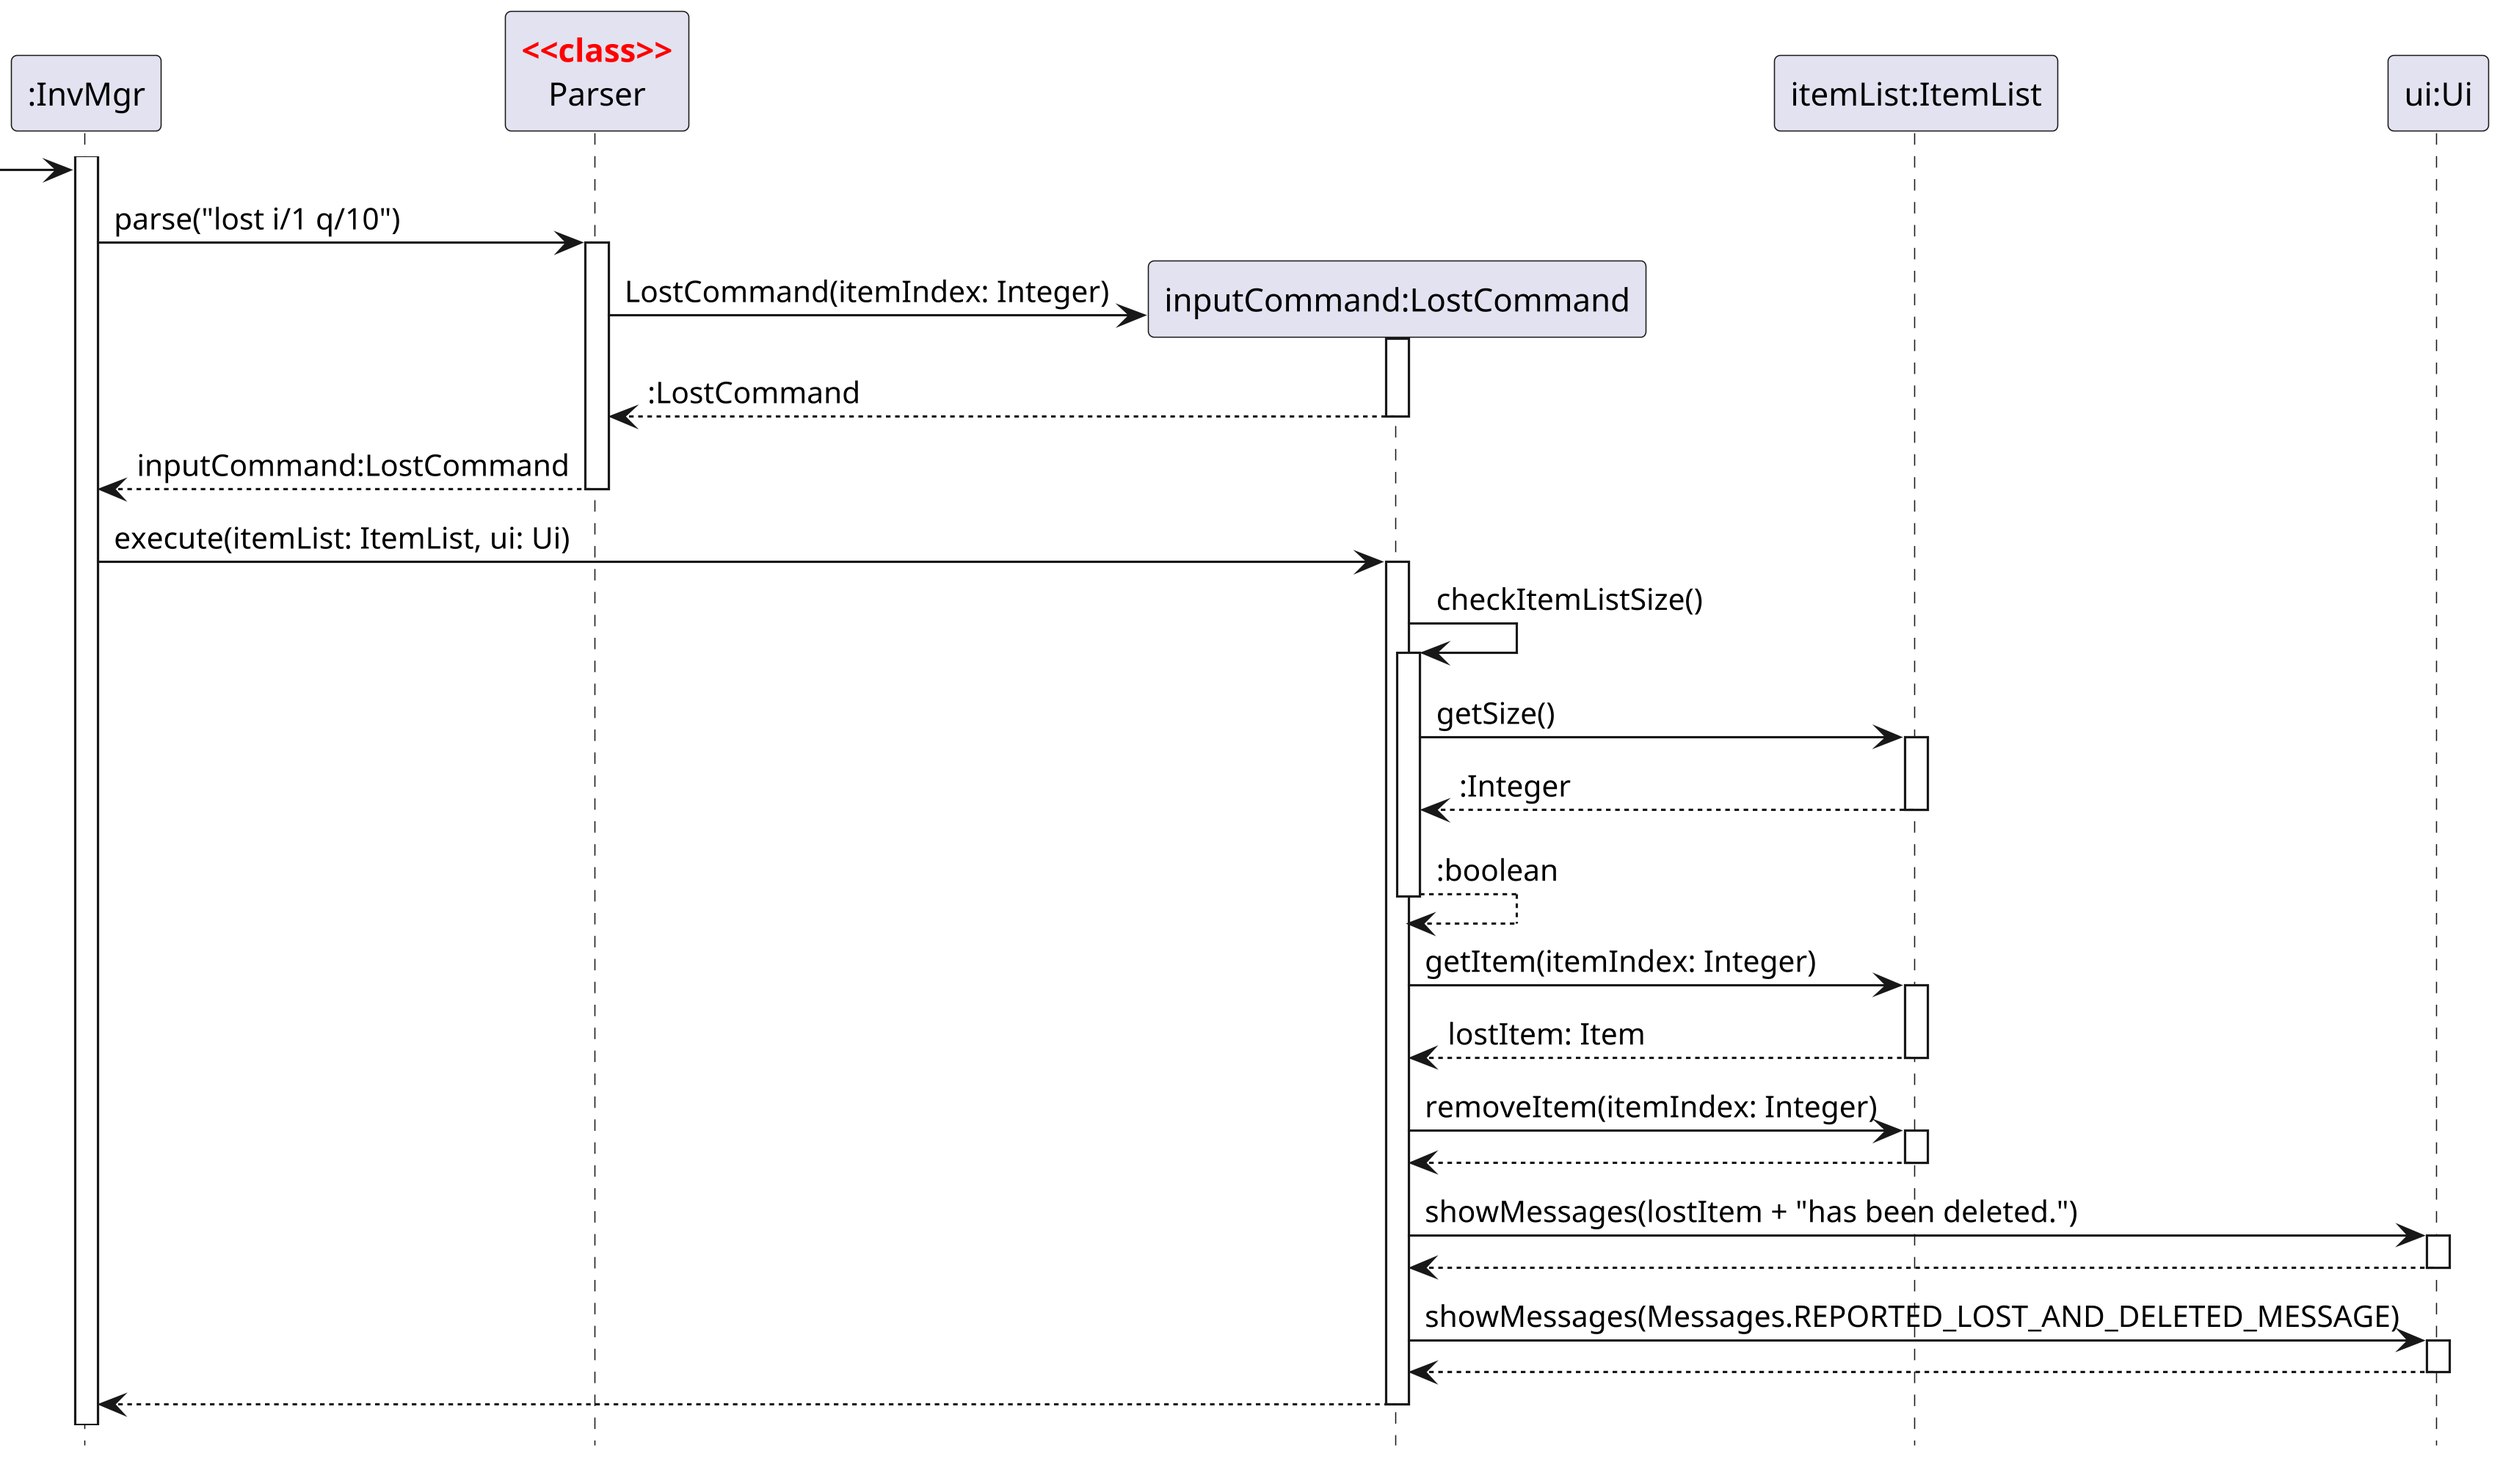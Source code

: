 @startuml
'https://plantuml.com/sequence-diagram
hide footbox

skinparam dpi 300
skinparam guillemet false
skinparam sequenceStereotypeFontColor red
skinparam sequenceStereotypeFontStyle bold

Participant ":InvMgr" as invmgr
Participant "Parser" as parser <<class>>
Participant "inputCommand:LostCommand" as cmd
Participant "itemList:ItemList" as list
Participant "ui:Ui" as ui

activate invmgr

-> invmgr
invmgr -> parser:parse("lost i/1 q/10")
activate parser

create cmd
parser -> cmd:LostCommand(itemIndex: Integer)
activate cmd
return :LostCommand

return inputCommand:LostCommand

invmgr -> cmd:execute(itemList: ItemList, ui: Ui)
activate cmd

cmd -> cmd:checkItemListSize()
activate cmd
cmd -> list: getSize()
activate list
return :Integer
return :boolean

cmd -> list: getItem(itemIndex: Integer)
activate list
return lostItem: Item

cmd -> list: removeItem(itemIndex: Integer)
activate list
return

cmd -> ui: showMessages(lostItem + "has been deleted.")
activate ui
return
cmd -> ui: showMessages(Messages.REPORTED_LOST_AND_DELETED_MESSAGE)
activate ui
return

return
@enduml